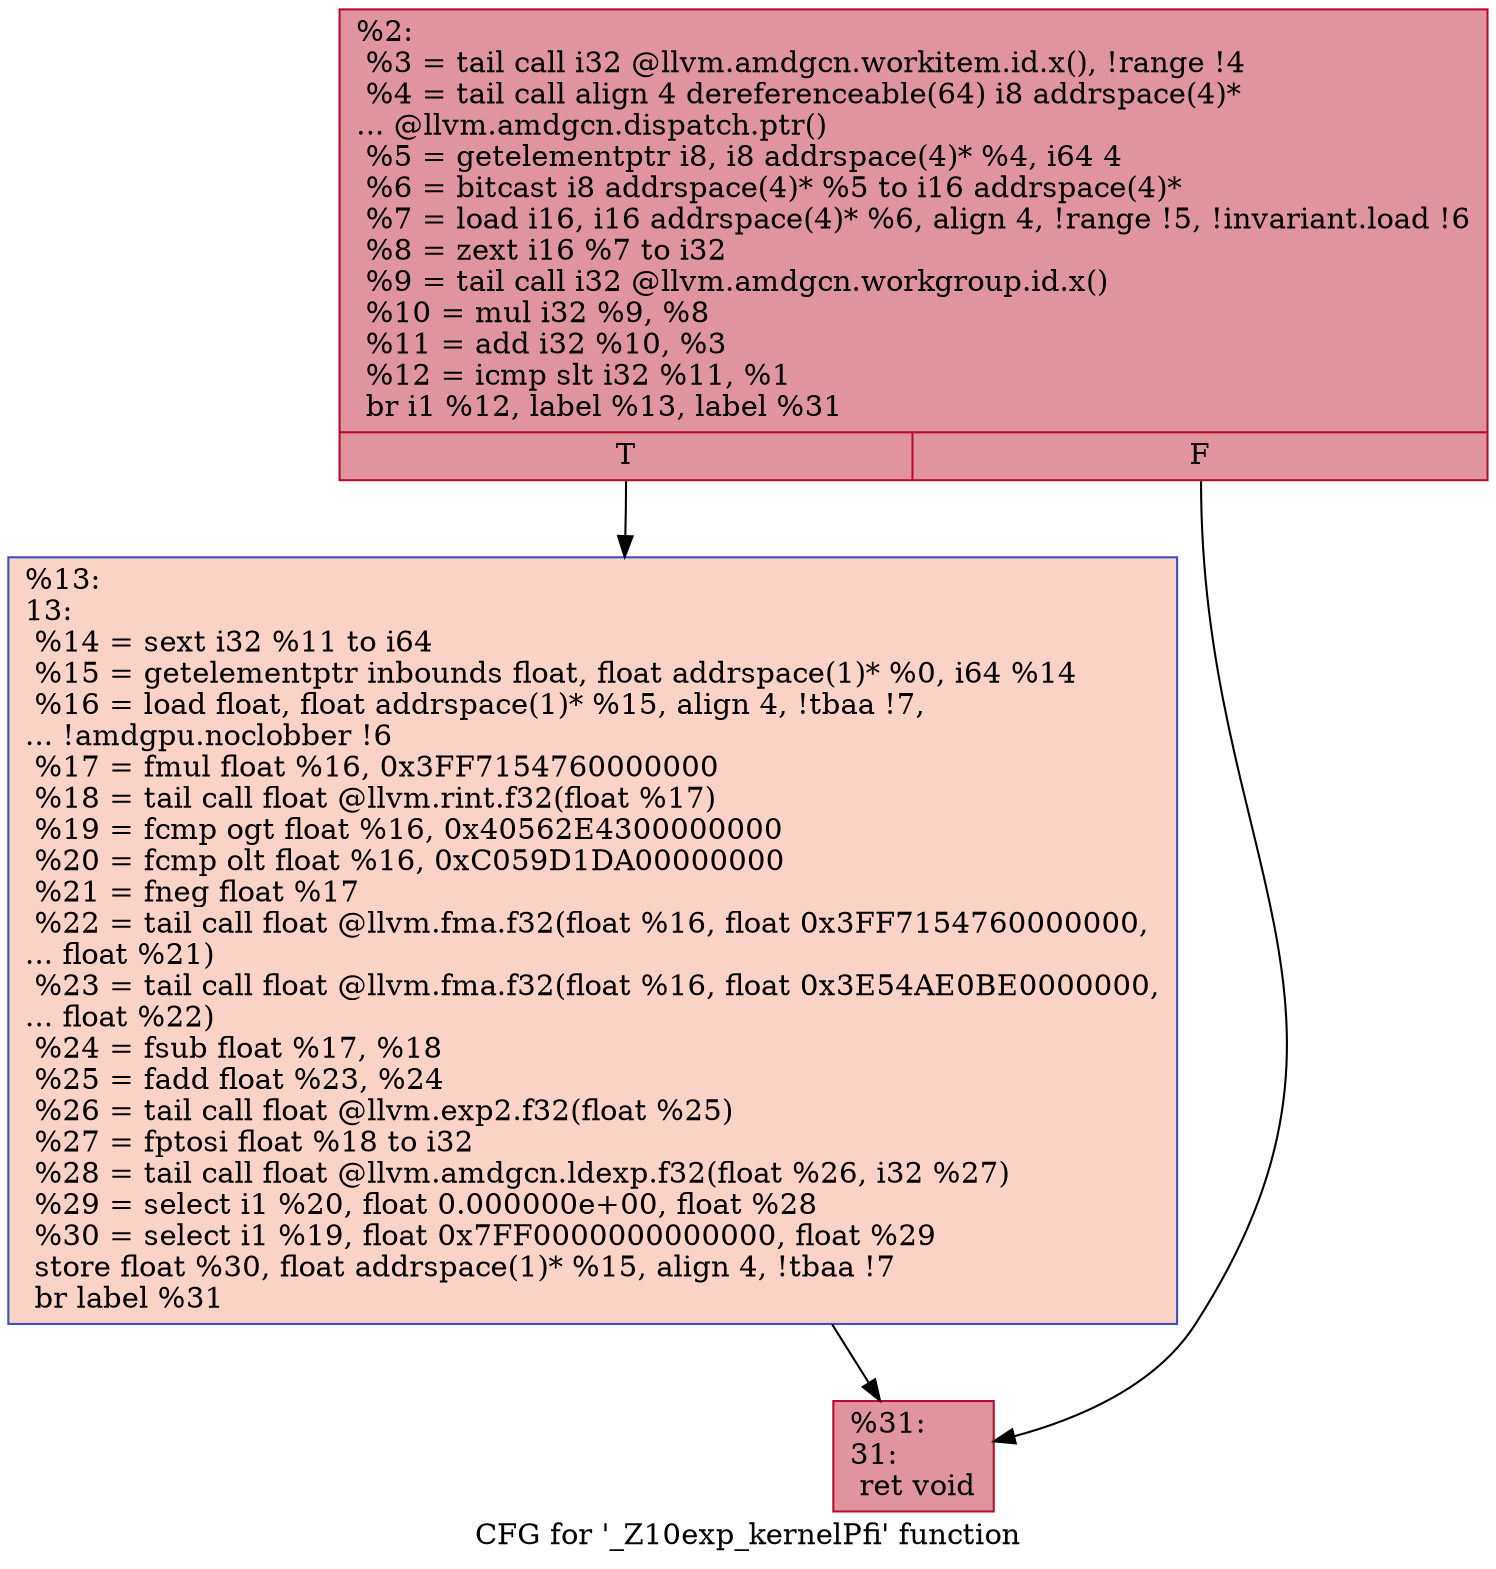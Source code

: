 digraph "CFG for '_Z10exp_kernelPfi' function" {
	label="CFG for '_Z10exp_kernelPfi' function";

	Node0x5dcc450 [shape=record,color="#b70d28ff", style=filled, fillcolor="#b70d2870",label="{%2:\l  %3 = tail call i32 @llvm.amdgcn.workitem.id.x(), !range !4\l  %4 = tail call align 4 dereferenceable(64) i8 addrspace(4)*\l... @llvm.amdgcn.dispatch.ptr()\l  %5 = getelementptr i8, i8 addrspace(4)* %4, i64 4\l  %6 = bitcast i8 addrspace(4)* %5 to i16 addrspace(4)*\l  %7 = load i16, i16 addrspace(4)* %6, align 4, !range !5, !invariant.load !6\l  %8 = zext i16 %7 to i32\l  %9 = tail call i32 @llvm.amdgcn.workgroup.id.x()\l  %10 = mul i32 %9, %8\l  %11 = add i32 %10, %3\l  %12 = icmp slt i32 %11, %1\l  br i1 %12, label %13, label %31\l|{<s0>T|<s1>F}}"];
	Node0x5dcc450:s0 -> Node0x5dce320;
	Node0x5dcc450:s1 -> Node0x5dce3b0;
	Node0x5dce320 [shape=record,color="#3d50c3ff", style=filled, fillcolor="#f59c7d70",label="{%13:\l13:                                               \l  %14 = sext i32 %11 to i64\l  %15 = getelementptr inbounds float, float addrspace(1)* %0, i64 %14\l  %16 = load float, float addrspace(1)* %15, align 4, !tbaa !7,\l... !amdgpu.noclobber !6\l  %17 = fmul float %16, 0x3FF7154760000000\l  %18 = tail call float @llvm.rint.f32(float %17)\l  %19 = fcmp ogt float %16, 0x40562E4300000000\l  %20 = fcmp olt float %16, 0xC059D1DA00000000\l  %21 = fneg float %17\l  %22 = tail call float @llvm.fma.f32(float %16, float 0x3FF7154760000000,\l... float %21)\l  %23 = tail call float @llvm.fma.f32(float %16, float 0x3E54AE0BE0000000,\l... float %22)\l  %24 = fsub float %17, %18\l  %25 = fadd float %23, %24\l  %26 = tail call float @llvm.exp2.f32(float %25)\l  %27 = fptosi float %18 to i32\l  %28 = tail call float @llvm.amdgcn.ldexp.f32(float %26, i32 %27)\l  %29 = select i1 %20, float 0.000000e+00, float %28\l  %30 = select i1 %19, float 0x7FF0000000000000, float %29\l  store float %30, float addrspace(1)* %15, align 4, !tbaa !7\l  br label %31\l}"];
	Node0x5dce320 -> Node0x5dce3b0;
	Node0x5dce3b0 [shape=record,color="#b70d28ff", style=filled, fillcolor="#b70d2870",label="{%31:\l31:                                               \l  ret void\l}"];
}
